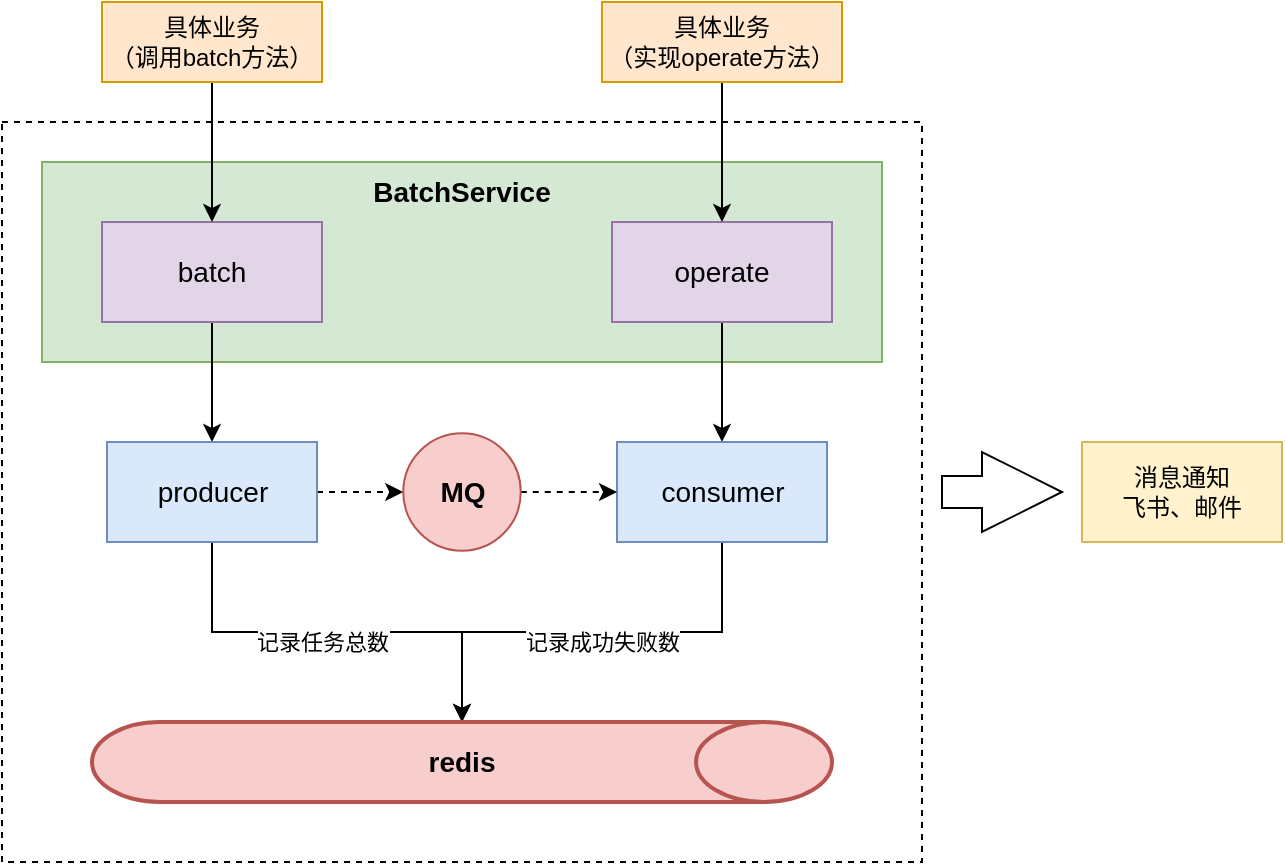 <mxfile version="21.6.7" type="github">
  <diagram name="第 1 页" id="gX6E3SkBdXSs6gSl7hSy">
    <mxGraphModel dx="1050" dy="630" grid="1" gridSize="10" guides="1" tooltips="1" connect="1" arrows="1" fold="1" page="1" pageScale="1" pageWidth="827" pageHeight="1169" math="0" shadow="0">
      <root>
        <mxCell id="0" />
        <mxCell id="1" parent="0" />
        <mxCell id="tYzVT7cfikUMVf0TiaB3-19" value="" style="rounded=0;whiteSpace=wrap;html=1;dashed=1;" parent="1" vertex="1">
          <mxGeometry x="170" y="160" width="460" height="370" as="geometry" />
        </mxCell>
        <mxCell id="tYzVT7cfikUMVf0TiaB3-7" value="" style="rounded=0;whiteSpace=wrap;html=1;fillColor=#d5e8d4;strokeColor=#82b366;" parent="1" vertex="1">
          <mxGeometry x="190" y="180" width="420" height="100" as="geometry" />
        </mxCell>
        <mxCell id="tYzVT7cfikUMVf0TiaB3-13" style="edgeStyle=orthogonalEdgeStyle;rounded=0;orthogonalLoop=1;jettySize=auto;html=1;exitX=0.5;exitY=1;exitDx=0;exitDy=0;entryX=0.5;entryY=0;entryDx=0;entryDy=0;" parent="1" source="tYzVT7cfikUMVf0TiaB3-1" target="tYzVT7cfikUMVf0TiaB3-3" edge="1">
          <mxGeometry relative="1" as="geometry" />
        </mxCell>
        <mxCell id="tYzVT7cfikUMVf0TiaB3-1" value="&lt;font style=&quot;font-size: 14px;&quot;&gt;batch&lt;/font&gt;" style="rounded=0;whiteSpace=wrap;html=1;fillColor=#e1d5e7;strokeColor=#9673a6;" parent="1" vertex="1">
          <mxGeometry x="220" y="210" width="110" height="50" as="geometry" />
        </mxCell>
        <mxCell id="tYzVT7cfikUMVf0TiaB3-14" style="edgeStyle=orthogonalEdgeStyle;rounded=0;orthogonalLoop=1;jettySize=auto;html=1;exitX=0.5;exitY=1;exitDx=0;exitDy=0;entryX=0.5;entryY=0;entryDx=0;entryDy=0;" parent="1" source="tYzVT7cfikUMVf0TiaB3-2" target="tYzVT7cfikUMVf0TiaB3-4" edge="1">
          <mxGeometry relative="1" as="geometry" />
        </mxCell>
        <mxCell id="tYzVT7cfikUMVf0TiaB3-2" value="&lt;font style=&quot;font-size: 14px;&quot;&gt;operate&lt;/font&gt;" style="rounded=0;whiteSpace=wrap;html=1;fillColor=#e1d5e7;strokeColor=#9673a6;" parent="1" vertex="1">
          <mxGeometry x="475" y="210" width="110" height="50" as="geometry" />
        </mxCell>
        <mxCell id="tYzVT7cfikUMVf0TiaB3-15" style="edgeStyle=orthogonalEdgeStyle;rounded=0;orthogonalLoop=1;jettySize=auto;html=1;exitX=0.5;exitY=1;exitDx=0;exitDy=0;entryX=0.5;entryY=0;entryDx=0;entryDy=0;entryPerimeter=0;" parent="1" source="tYzVT7cfikUMVf0TiaB3-3" target="tYzVT7cfikUMVf0TiaB3-6" edge="1">
          <mxGeometry relative="1" as="geometry" />
        </mxCell>
        <mxCell id="tYzVT7cfikUMVf0TiaB3-17" value="记录任务总数" style="edgeLabel;html=1;align=center;verticalAlign=middle;resizable=0;points=[];" parent="tYzVT7cfikUMVf0TiaB3-15" vertex="1" connectable="0">
          <mxGeometry x="-0.201" y="-3" relative="1" as="geometry">
            <mxPoint x="14" y="2" as="offset" />
          </mxGeometry>
        </mxCell>
        <mxCell id="tYzVT7cfikUMVf0TiaB3-24" style="edgeStyle=orthogonalEdgeStyle;rounded=0;orthogonalLoop=1;jettySize=auto;html=1;exitX=1;exitY=0.5;exitDx=0;exitDy=0;dashed=1;" parent="1" source="tYzVT7cfikUMVf0TiaB3-3" target="tYzVT7cfikUMVf0TiaB3-5" edge="1">
          <mxGeometry relative="1" as="geometry" />
        </mxCell>
        <mxCell id="tYzVT7cfikUMVf0TiaB3-3" value="&lt;font style=&quot;font-size: 14px;&quot;&gt;producer&lt;/font&gt;" style="rounded=0;whiteSpace=wrap;html=1;fillColor=#dae8fc;strokeColor=#6c8ebf;" parent="1" vertex="1">
          <mxGeometry x="222.5" y="320" width="105" height="50" as="geometry" />
        </mxCell>
        <mxCell id="tYzVT7cfikUMVf0TiaB3-16" style="edgeStyle=orthogonalEdgeStyle;rounded=0;orthogonalLoop=1;jettySize=auto;html=1;exitX=0.5;exitY=1;exitDx=0;exitDy=0;entryX=0.5;entryY=0;entryDx=0;entryDy=0;entryPerimeter=0;" parent="1" source="tYzVT7cfikUMVf0TiaB3-4" target="tYzVT7cfikUMVf0TiaB3-6" edge="1">
          <mxGeometry relative="1" as="geometry" />
        </mxCell>
        <mxCell id="tYzVT7cfikUMVf0TiaB3-18" value="记录成功失败数" style="edgeLabel;html=1;align=center;verticalAlign=middle;resizable=0;points=[];" parent="tYzVT7cfikUMVf0TiaB3-16" vertex="1" connectable="0">
          <mxGeometry x="-0.017" y="1" relative="1" as="geometry">
            <mxPoint x="3" y="4" as="offset" />
          </mxGeometry>
        </mxCell>
        <mxCell id="tYzVT7cfikUMVf0TiaB3-4" value="&lt;font style=&quot;font-size: 14px;&quot;&gt;consumer&lt;/font&gt;" style="rounded=0;whiteSpace=wrap;html=1;fillColor=#dae8fc;strokeColor=#6c8ebf;" parent="1" vertex="1">
          <mxGeometry x="477.5" y="320" width="105" height="50" as="geometry" />
        </mxCell>
        <mxCell id="tYzVT7cfikUMVf0TiaB3-26" style="edgeStyle=orthogonalEdgeStyle;rounded=0;orthogonalLoop=1;jettySize=auto;html=1;exitX=1;exitY=0.5;exitDx=0;exitDy=0;dashed=1;" parent="1" source="tYzVT7cfikUMVf0TiaB3-5" target="tYzVT7cfikUMVf0TiaB3-4" edge="1">
          <mxGeometry relative="1" as="geometry" />
        </mxCell>
        <mxCell id="tYzVT7cfikUMVf0TiaB3-5" value="&lt;b&gt;&lt;font style=&quot;font-size: 14px;&quot;&gt;MQ&lt;/font&gt;&lt;/b&gt;" style="ellipse;whiteSpace=wrap;html=1;aspect=fixed;fillColor=#f8cecc;strokeColor=#b85450;" parent="1" vertex="1">
          <mxGeometry x="370.63" y="315.63" width="58.75" height="58.75" as="geometry" />
        </mxCell>
        <mxCell id="tYzVT7cfikUMVf0TiaB3-6" value="&lt;b&gt;&lt;font style=&quot;font-size: 14px;&quot;&gt;redis&lt;/font&gt;&lt;/b&gt;" style="strokeWidth=2;html=1;shape=mxgraph.flowchart.direct_data;whiteSpace=wrap;fillColor=#f8cecc;strokeColor=#b85450;" parent="1" vertex="1">
          <mxGeometry x="215" y="460" width="370" height="40" as="geometry" />
        </mxCell>
        <mxCell id="tYzVT7cfikUMVf0TiaB3-8" value="&lt;b&gt;&lt;font style=&quot;font-size: 14px;&quot;&gt;BatchService&lt;/font&gt;&lt;/b&gt;" style="text;html=1;strokeColor=none;fillColor=none;align=center;verticalAlign=middle;whiteSpace=wrap;rounded=0;" parent="1" vertex="1">
          <mxGeometry x="355" y="180" width="90" height="30" as="geometry" />
        </mxCell>
        <mxCell id="tYzVT7cfikUMVf0TiaB3-11" style="edgeStyle=orthogonalEdgeStyle;rounded=0;orthogonalLoop=1;jettySize=auto;html=1;exitX=0.5;exitY=1;exitDx=0;exitDy=0;" parent="1" source="tYzVT7cfikUMVf0TiaB3-9" target="tYzVT7cfikUMVf0TiaB3-1" edge="1">
          <mxGeometry relative="1" as="geometry" />
        </mxCell>
        <mxCell id="tYzVT7cfikUMVf0TiaB3-9" value="具体业务&lt;br&gt;（调用batch方法）" style="rounded=0;whiteSpace=wrap;html=1;fillColor=#ffe6cc;strokeColor=#d79b00;" parent="1" vertex="1">
          <mxGeometry x="220" y="100" width="110" height="40" as="geometry" />
        </mxCell>
        <mxCell id="tYzVT7cfikUMVf0TiaB3-12" style="edgeStyle=orthogonalEdgeStyle;rounded=0;orthogonalLoop=1;jettySize=auto;html=1;exitX=0.5;exitY=1;exitDx=0;exitDy=0;entryX=0.5;entryY=0;entryDx=0;entryDy=0;" parent="1" source="tYzVT7cfikUMVf0TiaB3-10" target="tYzVT7cfikUMVf0TiaB3-2" edge="1">
          <mxGeometry relative="1" as="geometry" />
        </mxCell>
        <mxCell id="tYzVT7cfikUMVf0TiaB3-10" value="具体业务&lt;br&gt;（实现operate方法）" style="rounded=0;whiteSpace=wrap;html=1;fillColor=#ffe6cc;strokeColor=#d79b00;" parent="1" vertex="1">
          <mxGeometry x="470" y="100" width="120" height="40" as="geometry" />
        </mxCell>
        <mxCell id="tYzVT7cfikUMVf0TiaB3-21" value="消息通知&lt;br&gt;飞书、邮件" style="rounded=0;whiteSpace=wrap;html=1;fillColor=#fff2cc;strokeColor=#d6b656;" parent="1" vertex="1">
          <mxGeometry x="710" y="320" width="100" height="50" as="geometry" />
        </mxCell>
        <mxCell id="9kXufSpEmj1Cwfu2eiG1-2" value="" style="html=1;shadow=0;dashed=0;align=center;verticalAlign=middle;shape=mxgraph.arrows2.arrow;dy=0.6;dx=40;notch=0;" vertex="1" parent="1">
          <mxGeometry x="640" y="325" width="60" height="40" as="geometry" />
        </mxCell>
      </root>
    </mxGraphModel>
  </diagram>
</mxfile>
